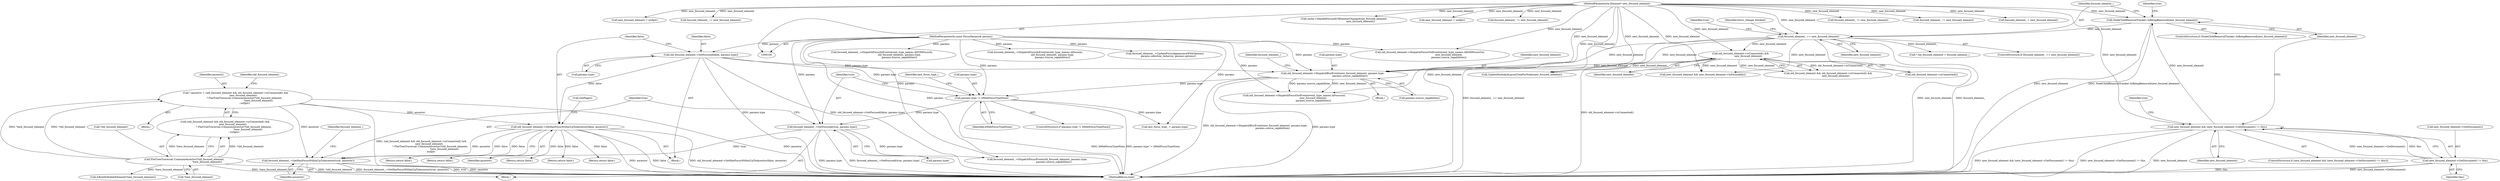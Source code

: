 digraph "0_Chrome_c3957448cfc6e299165196a33cd954b790875fdb@pointer" {
"1000258" [label="(Call,focused_element_->SetHasFocusWithinUpToAncestor(true, ancestor))"];
"1000253" [label="(Call,focused_element_->SetFocused(true, params.type))"];
"1000243" [label="(Call,params.type != kWebFocusTypeNone)"];
"1000157" [label="(Call,old_focused_element->SetFocused(false, params.type))"];
"1000102" [label="(MethodParameterIn,const FocusParams& params)"];
"1000170" [label="(Call,old_focused_element->DispatchBlurEvent(new_focused_element, params.type,\n                                             params.source_capabilities))"];
"1000145" [label="(Call,old_focused_element->isConnected() &&\n                    new_focused_element)"];
"1000122" [label="(Call,focused_element_ == new_focused_element)"];
"1000117" [label="(Call,NodeChildRemovalTracker::IsBeingRemoved(new_focused_element))"];
"1000109" [label="(Call,new_focused_element && (new_focused_element->GetDocument() != this))"];
"1000101" [label="(MethodParameterIn,Element* new_focused_element)"];
"1000111" [label="(Call,new_focused_element->GetDocument() != this)"];
"1000162" [label="(Call,old_focused_element->SetHasFocusWithinUpToAncestor(false, ancestor))"];
"1000140" [label="(Call,* ancestor = (old_focused_element && old_focused_element->isConnected() &&\n                    new_focused_element)\n                       ? FlatTreeTraversal::CommonAncestor(*old_focused_element,\n                                                           *new_focused_element)\n                       : nullptr)"];
"1000148" [label="(Call,FlatTreeTraversal::CommonAncestor(*old_focused_element,\n                                                           *new_focused_element))"];
"1000187" [label="(Call,old_focused_element->DispatchFocusOutEvent(event_type_names::kFocusout,\n                                                 new_focused_element,\n                                                 params.source_capabilities))"];
"1000249" [label="(Identifier,last_focus_type_)"];
"1000123" [label="(Identifier,focused_element_)"];
"1000113" [label="(Identifier,this)"];
"1000146" [label="(Call,old_focused_element->isConnected())"];
"1000360" [label="(Return,return false;)"];
"1000242" [label="(ControlStructure,if (params.type != kWebFocusTypeNone))"];
"1000145" [label="(Call,old_focused_element->isConnected() &&\n                    new_focused_element)"];
"1000300" [label="(Call,focused_element_ != new_focused_element)"];
"1000219" [label="(Call,IsRootEditableElement(*new_focused_element))"];
"1000172" [label="(Call,params.type)"];
"1000140" [label="(Call,* ancestor = (old_focused_element && old_focused_element->isConnected() &&\n                    new_focused_element)\n                       ? FlatTreeTraversal::CommonAncestor(*old_focused_element,\n                                                           *new_focused_element)\n                       : nullptr)"];
"1000142" [label="(Call,(old_focused_element && old_focused_element->isConnected() &&\n                    new_focused_element)\n                       ? FlatTreeTraversal::CommonAncestor(*old_focused_element,\n                                                           *new_focused_element)\n                       : nullptr)"];
"1000398" [label="(MethodReturn,bool)"];
"1000193" [label="(Call,old_focused_element->DispatchFocusOutEvent(event_type_names::kDOMFocusOut,\n                                                 new_focused_element,\n                                                 params.source_capabilities))"];
"1000115" [label="(Identifier,true)"];
"1000348" [label="(Call,focused_element_ != new_focused_element)"];
"1000235" [label="(Return,return false;)"];
"1000237" [label="(Call,focused_element_ = new_focused_element)"];
"1000170" [label="(Call,old_focused_element->DispatchBlurEvent(new_focused_element, params.type,\n                                             params.source_capabilities))"];
"1000258" [label="(Call,focused_element_->SetHasFocusWithinUpToAncestor(true, ancestor))"];
"1000244" [label="(Call,params.type)"];
"1000122" [label="(Call,focused_element_ == new_focused_element)"];
"1000175" [label="(Call,params.source_capabilities)"];
"1000338" [label="(Call,focused_element_->DispatchFocusInEvent(event_type_names::kDOMFocusIn,\n                                             old_focused_element, params.type,\n                                             params.source_capabilities))"];
"1000164" [label="(Identifier,ancestor)"];
"1000247" [label="(Identifier,kWebFocusTypeNone)"];
"1000163" [label="(Identifier,false)"];
"1000248" [label="(Call,last_focus_type_ = params.type)"];
"1000155" [label="(Identifier,old_focused_element)"];
"1000162" [label="(Call,old_focused_element->SetHasFocusWithinUpToAncestor(false, ancestor))"];
"1000124" [label="(Identifier,new_focused_element)"];
"1000143" [label="(Call,old_focused_element && old_focused_element->isConnected() &&\n                    new_focused_element)"];
"1000147" [label="(Identifier,new_focused_element)"];
"1000126" [label="(Identifier,true)"];
"1000243" [label="(Call,params.type != kWebFocusTypeNone)"];
"1000116" [label="(ControlStructure,if (NodeChildRemovalTracker::IsBeingRemoved(new_focused_element)))"];
"1000253" [label="(Call,focused_element_->SetFocused(true, params.type))"];
"1000159" [label="(Call,params.type)"];
"1000184" [label="(Call,new_focused_element = nullptr)"];
"1000167" [label="(Call,GetPage())"];
"1000312" [label="(Return,return false;)"];
"1000336" [label="(Return,return false;)"];
"1000148" [label="(Call,FlatTreeTraversal::CommonAncestor(*old_focused_element,\n                                                           *new_focused_element))"];
"1000132" [label="(Call,* old_focused_element = focused_element_)"];
"1000117" [label="(Call,NodeChildRemovalTracker::IsBeingRemoved(new_focused_element))"];
"1000111" [label="(Call,new_focused_element->GetDocument() != this)"];
"1000255" [label="(Call,params.type)"];
"1000108" [label="(ControlStructure,if (new_focused_element && (new_focused_element->GetDocument() != this)))"];
"1000314" [label="(Call,focused_element_->DispatchFocusInEvent(event_type_names::kFocusin,\n                                             old_focused_element, params.type,\n                                             params.source_capabilities))"];
"1000263" [label="(Identifier,focused_element_)"];
"1000259" [label="(Identifier,true)"];
"1000157" [label="(Call,old_focused_element->SetFocused(false, params.type))"];
"1000109" [label="(Call,new_focused_element && (new_focused_element->GetDocument() != this))"];
"1000254" [label="(Identifier,true)"];
"1000324" [label="(Call,focused_element_ != new_focused_element)"];
"1000158" [label="(Identifier,false)"];
"1000375" [label="(Call,cache->HandleFocusedUIElementChanged(old_focused_element,\n                                           new_focused_element))"];
"1000112" [label="(Call,new_focused_element->GetDocument())"];
"1000169" [label="(Block,)"];
"1000274" [label="(Return,return false;)"];
"1000171" [label="(Identifier,new_focused_element)"];
"1000103" [label="(Block,)"];
"1000213" [label="(Call,new_focused_element && new_focused_element->IsFocusable())"];
"1000101" [label="(MethodParameterIn,Element* new_focused_element)"];
"1000120" [label="(Identifier,true)"];
"1000291" [label="(Call,focused_element_->DispatchFocusEvent(old_focused_element, params.type,\n                                           params.source_capabilities))"];
"1000156" [label="(Block,)"];
"1000149" [label="(Call,*old_focused_element)"];
"1000179" [label="(Identifier,focused_element_)"];
"1000216" [label="(Block,)"];
"1000110" [label="(Identifier,new_focused_element)"];
"1000279" [label="(Call,focused_element_->UpdateFocusAppearanceWithOptions(\n         params.selection_behavior, params.options))"];
"1000260" [label="(Identifier,ancestor)"];
"1000205" [label="(Call,new_focused_element = nullptr)"];
"1000129" [label="(Identifier,focus_change_blocked)"];
"1000141" [label="(Identifier,ancestor)"];
"1000151" [label="(Call,*new_focused_element)"];
"1000118" [label="(Identifier,new_focused_element)"];
"1000121" [label="(ControlStructure,if (focused_element_ == new_focused_element))"];
"1000102" [label="(MethodParameterIn,const FocusParams& params)"];
"1000262" [label="(Call,focused_element_ != new_focused_element)"];
"1000210" [label="(Call,UpdateStyleAndLayoutTreeForNode(new_focused_element))"];
"1000258" -> "1000216"  [label="AST: "];
"1000258" -> "1000260"  [label="CFG: "];
"1000259" -> "1000258"  [label="AST: "];
"1000260" -> "1000258"  [label="AST: "];
"1000263" -> "1000258"  [label="CFG: "];
"1000258" -> "1000398"  [label="DDG: true"];
"1000258" -> "1000398"  [label="DDG: ancestor"];
"1000258" -> "1000398"  [label="DDG: focused_element_->SetHasFocusWithinUpToAncestor(true, ancestor)"];
"1000253" -> "1000258"  [label="DDG: true"];
"1000162" -> "1000258"  [label="DDG: ancestor"];
"1000140" -> "1000258"  [label="DDG: ancestor"];
"1000253" -> "1000216"  [label="AST: "];
"1000253" -> "1000255"  [label="CFG: "];
"1000254" -> "1000253"  [label="AST: "];
"1000255" -> "1000253"  [label="AST: "];
"1000259" -> "1000253"  [label="CFG: "];
"1000253" -> "1000398"  [label="DDG: focused_element_->SetFocused(true, params.type)"];
"1000253" -> "1000398"  [label="DDG: params.type"];
"1000243" -> "1000253"  [label="DDG: params.type"];
"1000102" -> "1000253"  [label="DDG: params"];
"1000253" -> "1000291"  [label="DDG: params.type"];
"1000243" -> "1000242"  [label="AST: "];
"1000243" -> "1000247"  [label="CFG: "];
"1000244" -> "1000243"  [label="AST: "];
"1000247" -> "1000243"  [label="AST: "];
"1000249" -> "1000243"  [label="CFG: "];
"1000254" -> "1000243"  [label="CFG: "];
"1000243" -> "1000398"  [label="DDG: params.type != kWebFocusTypeNone"];
"1000243" -> "1000398"  [label="DDG: kWebFocusTypeNone"];
"1000157" -> "1000243"  [label="DDG: params.type"];
"1000170" -> "1000243"  [label="DDG: params.type"];
"1000102" -> "1000243"  [label="DDG: params"];
"1000243" -> "1000248"  [label="DDG: params.type"];
"1000157" -> "1000156"  [label="AST: "];
"1000157" -> "1000159"  [label="CFG: "];
"1000158" -> "1000157"  [label="AST: "];
"1000159" -> "1000157"  [label="AST: "];
"1000163" -> "1000157"  [label="CFG: "];
"1000157" -> "1000398"  [label="DDG: params.type"];
"1000157" -> "1000398"  [label="DDG: old_focused_element->SetFocused(false, params.type)"];
"1000102" -> "1000157"  [label="DDG: params"];
"1000157" -> "1000162"  [label="DDG: false"];
"1000157" -> "1000170"  [label="DDG: params.type"];
"1000102" -> "1000100"  [label="AST: "];
"1000102" -> "1000398"  [label="DDG: params"];
"1000102" -> "1000170"  [label="DDG: params"];
"1000102" -> "1000187"  [label="DDG: params"];
"1000102" -> "1000193"  [label="DDG: params"];
"1000102" -> "1000248"  [label="DDG: params"];
"1000102" -> "1000279"  [label="DDG: params"];
"1000102" -> "1000291"  [label="DDG: params"];
"1000102" -> "1000314"  [label="DDG: params"];
"1000102" -> "1000338"  [label="DDG: params"];
"1000170" -> "1000169"  [label="AST: "];
"1000170" -> "1000175"  [label="CFG: "];
"1000171" -> "1000170"  [label="AST: "];
"1000172" -> "1000170"  [label="AST: "];
"1000175" -> "1000170"  [label="AST: "];
"1000179" -> "1000170"  [label="CFG: "];
"1000170" -> "1000398"  [label="DDG: params.type"];
"1000170" -> "1000398"  [label="DDG: old_focused_element->DispatchBlurEvent(new_focused_element, params.type,\n                                             params.source_capabilities)"];
"1000145" -> "1000170"  [label="DDG: new_focused_element"];
"1000122" -> "1000170"  [label="DDG: new_focused_element"];
"1000101" -> "1000170"  [label="DDG: new_focused_element"];
"1000170" -> "1000187"  [label="DDG: new_focused_element"];
"1000170" -> "1000187"  [label="DDG: params.source_capabilities"];
"1000145" -> "1000143"  [label="AST: "];
"1000145" -> "1000146"  [label="CFG: "];
"1000145" -> "1000147"  [label="CFG: "];
"1000146" -> "1000145"  [label="AST: "];
"1000147" -> "1000145"  [label="AST: "];
"1000143" -> "1000145"  [label="CFG: "];
"1000145" -> "1000398"  [label="DDG: old_focused_element->isConnected()"];
"1000145" -> "1000143"  [label="DDG: old_focused_element->isConnected()"];
"1000145" -> "1000143"  [label="DDG: new_focused_element"];
"1000122" -> "1000145"  [label="DDG: new_focused_element"];
"1000101" -> "1000145"  [label="DDG: new_focused_element"];
"1000145" -> "1000210"  [label="DDG: new_focused_element"];
"1000145" -> "1000213"  [label="DDG: new_focused_element"];
"1000122" -> "1000121"  [label="AST: "];
"1000122" -> "1000124"  [label="CFG: "];
"1000123" -> "1000122"  [label="AST: "];
"1000124" -> "1000122"  [label="AST: "];
"1000126" -> "1000122"  [label="CFG: "];
"1000129" -> "1000122"  [label="CFG: "];
"1000122" -> "1000398"  [label="DDG: focused_element_"];
"1000122" -> "1000398"  [label="DDG: focused_element_ == new_focused_element"];
"1000122" -> "1000398"  [label="DDG: new_focused_element"];
"1000117" -> "1000122"  [label="DDG: new_focused_element"];
"1000101" -> "1000122"  [label="DDG: new_focused_element"];
"1000122" -> "1000132"  [label="DDG: focused_element_"];
"1000122" -> "1000210"  [label="DDG: new_focused_element"];
"1000122" -> "1000213"  [label="DDG: new_focused_element"];
"1000117" -> "1000116"  [label="AST: "];
"1000117" -> "1000118"  [label="CFG: "];
"1000118" -> "1000117"  [label="AST: "];
"1000120" -> "1000117"  [label="CFG: "];
"1000123" -> "1000117"  [label="CFG: "];
"1000117" -> "1000398"  [label="DDG: NodeChildRemovalTracker::IsBeingRemoved(new_focused_element)"];
"1000117" -> "1000398"  [label="DDG: new_focused_element"];
"1000109" -> "1000117"  [label="DDG: new_focused_element"];
"1000101" -> "1000117"  [label="DDG: new_focused_element"];
"1000109" -> "1000108"  [label="AST: "];
"1000109" -> "1000110"  [label="CFG: "];
"1000109" -> "1000111"  [label="CFG: "];
"1000110" -> "1000109"  [label="AST: "];
"1000111" -> "1000109"  [label="AST: "];
"1000115" -> "1000109"  [label="CFG: "];
"1000118" -> "1000109"  [label="CFG: "];
"1000109" -> "1000398"  [label="DDG: new_focused_element"];
"1000109" -> "1000398"  [label="DDG: new_focused_element->GetDocument() != this"];
"1000109" -> "1000398"  [label="DDG: new_focused_element && (new_focused_element->GetDocument() != this)"];
"1000101" -> "1000109"  [label="DDG: new_focused_element"];
"1000111" -> "1000109"  [label="DDG: new_focused_element->GetDocument()"];
"1000111" -> "1000109"  [label="DDG: this"];
"1000101" -> "1000100"  [label="AST: "];
"1000101" -> "1000398"  [label="DDG: new_focused_element"];
"1000101" -> "1000184"  [label="DDG: new_focused_element"];
"1000101" -> "1000187"  [label="DDG: new_focused_element"];
"1000101" -> "1000193"  [label="DDG: new_focused_element"];
"1000101" -> "1000205"  [label="DDG: new_focused_element"];
"1000101" -> "1000210"  [label="DDG: new_focused_element"];
"1000101" -> "1000213"  [label="DDG: new_focused_element"];
"1000101" -> "1000237"  [label="DDG: new_focused_element"];
"1000101" -> "1000262"  [label="DDG: new_focused_element"];
"1000101" -> "1000300"  [label="DDG: new_focused_element"];
"1000101" -> "1000324"  [label="DDG: new_focused_element"];
"1000101" -> "1000348"  [label="DDG: new_focused_element"];
"1000101" -> "1000375"  [label="DDG: new_focused_element"];
"1000111" -> "1000113"  [label="CFG: "];
"1000112" -> "1000111"  [label="AST: "];
"1000113" -> "1000111"  [label="AST: "];
"1000111" -> "1000398"  [label="DDG: new_focused_element->GetDocument()"];
"1000111" -> "1000398"  [label="DDG: this"];
"1000162" -> "1000156"  [label="AST: "];
"1000162" -> "1000164"  [label="CFG: "];
"1000163" -> "1000162"  [label="AST: "];
"1000164" -> "1000162"  [label="AST: "];
"1000167" -> "1000162"  [label="CFG: "];
"1000162" -> "1000398"  [label="DDG: ancestor"];
"1000162" -> "1000398"  [label="DDG: false"];
"1000162" -> "1000398"  [label="DDG: old_focused_element->SetHasFocusWithinUpToAncestor(false, ancestor)"];
"1000140" -> "1000162"  [label="DDG: ancestor"];
"1000162" -> "1000235"  [label="DDG: false"];
"1000162" -> "1000274"  [label="DDG: false"];
"1000162" -> "1000312"  [label="DDG: false"];
"1000162" -> "1000336"  [label="DDG: false"];
"1000162" -> "1000360"  [label="DDG: false"];
"1000140" -> "1000103"  [label="AST: "];
"1000140" -> "1000142"  [label="CFG: "];
"1000141" -> "1000140"  [label="AST: "];
"1000142" -> "1000140"  [label="AST: "];
"1000155" -> "1000140"  [label="CFG: "];
"1000140" -> "1000398"  [label="DDG: (old_focused_element && old_focused_element->isConnected() &&\n                    new_focused_element)\n                       ? FlatTreeTraversal::CommonAncestor(*old_focused_element,\n                                                           *new_focused_element)\n                       : nullptr"];
"1000140" -> "1000398"  [label="DDG: ancestor"];
"1000148" -> "1000140"  [label="DDG: *old_focused_element"];
"1000148" -> "1000140"  [label="DDG: *new_focused_element"];
"1000148" -> "1000142"  [label="AST: "];
"1000148" -> "1000151"  [label="CFG: "];
"1000149" -> "1000148"  [label="AST: "];
"1000151" -> "1000148"  [label="AST: "];
"1000142" -> "1000148"  [label="CFG: "];
"1000148" -> "1000398"  [label="DDG: *new_focused_element"];
"1000148" -> "1000398"  [label="DDG: *old_focused_element"];
"1000148" -> "1000142"  [label="DDG: *old_focused_element"];
"1000148" -> "1000142"  [label="DDG: *new_focused_element"];
"1000148" -> "1000219"  [label="DDG: *new_focused_element"];
}
